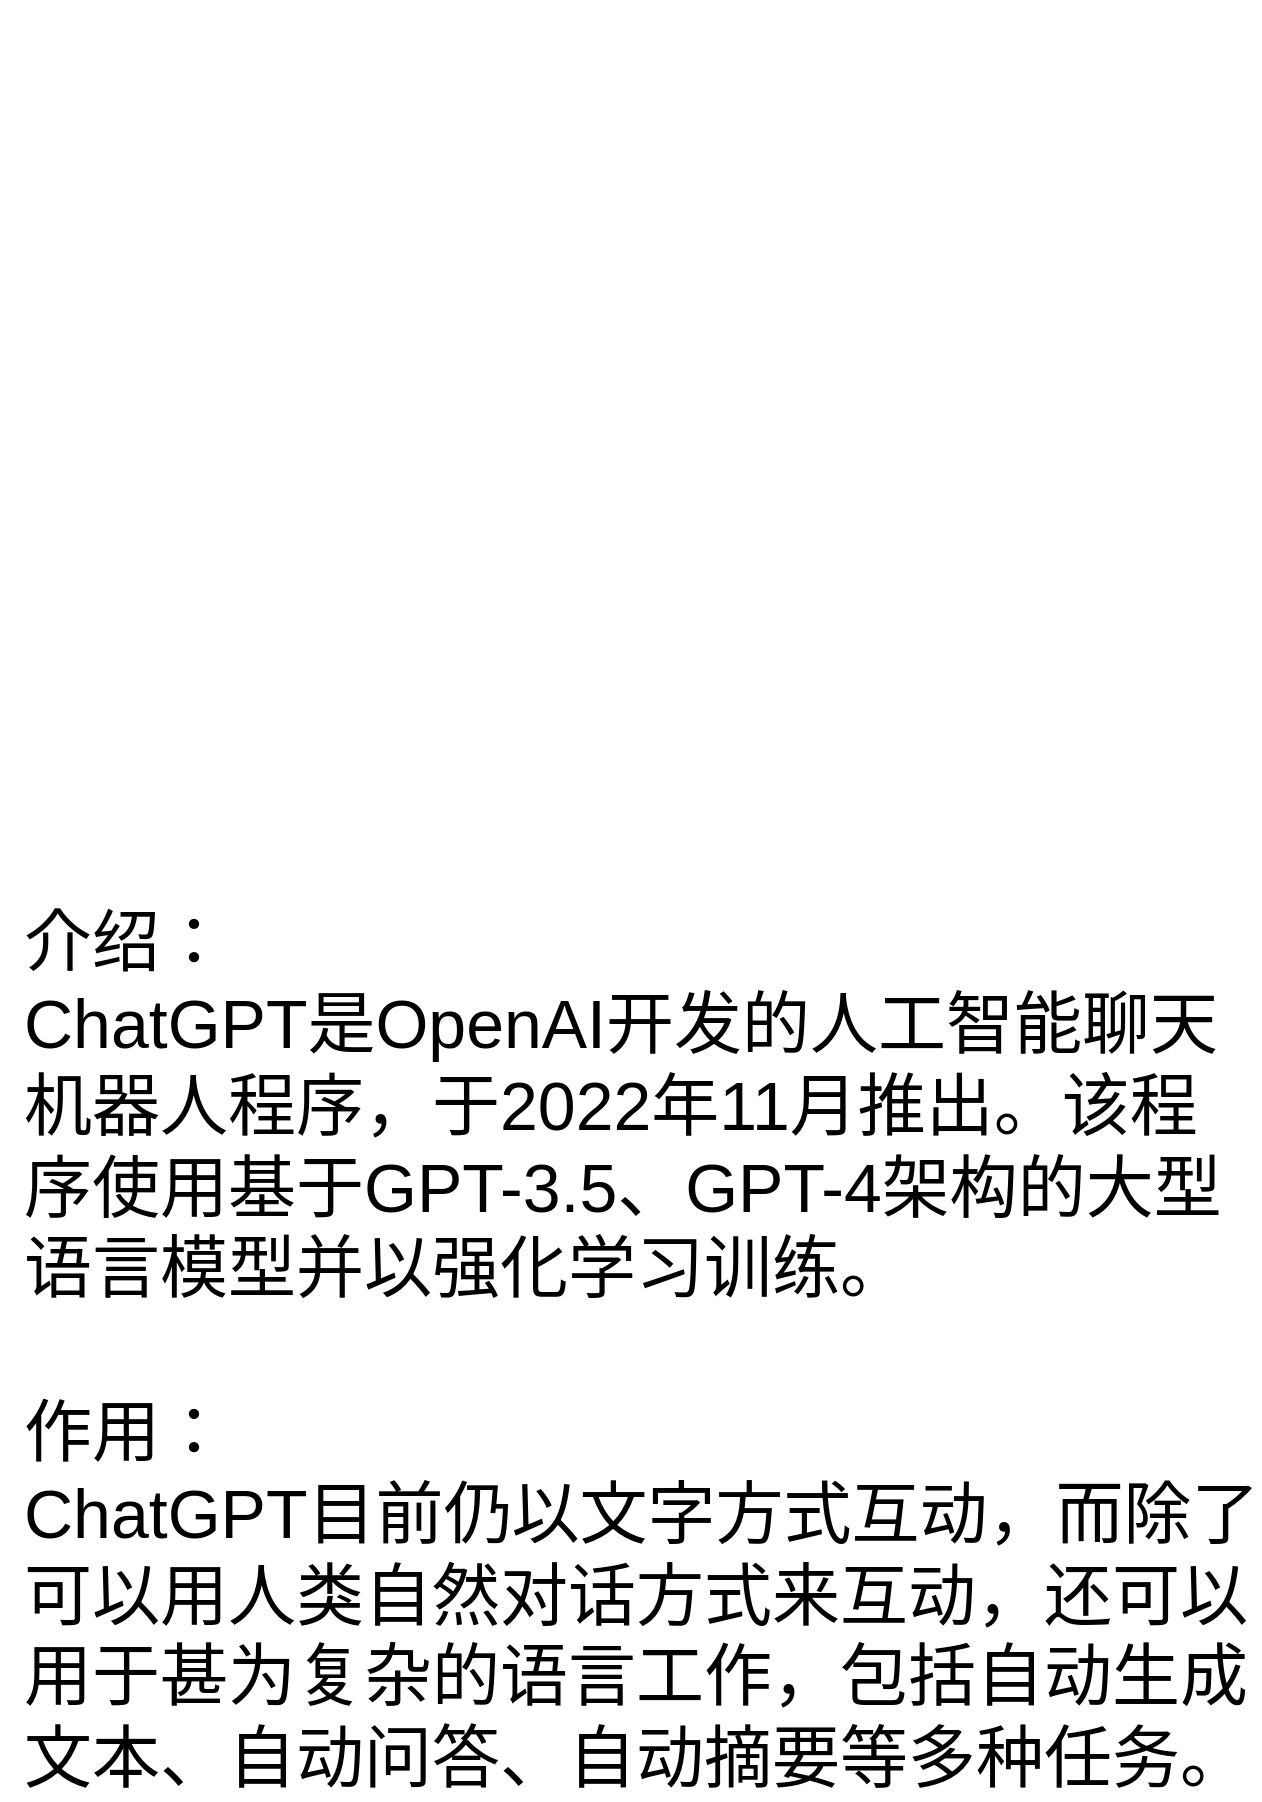 <mxfile version="21.6.6" type="github">
  <diagram name="第 1 页" id="xLccCOGR0xRDpFdZ9tEq">
    <mxGraphModel dx="2586" dy="1430" grid="1" gridSize="10" guides="1" tooltips="1" connect="1" arrows="1" fold="1" page="1" pageScale="1" pageWidth="827" pageHeight="1169" background="#FFFFFF" math="0" shadow="0">
      <root>
        <mxCell id="0" />
        <mxCell id="1" parent="0" />
        <mxCell id="tOzPQYHfWo46zYX24eFK-1" value="" style="shape=image;verticalLabelPosition=bottom;labelBackgroundColor=default;verticalAlign=top;aspect=fixed;imageAspect=0;image=https://uploads-ssl.webflow.com/5b105a0c66f2f636c7884a17/64063dbcad97bd421b437096_chatgpt.jpg;" vertex="1" parent="1">
          <mxGeometry x="99" y="110" width="630" height="383.25" as="geometry" />
        </mxCell>
        <mxCell id="tOzPQYHfWo46zYX24eFK-4" value="&lt;div style=&quot;border-color: var(--border-color); font-size: 34px;&quot;&gt;&lt;font style=&quot;font-size: 34px;&quot;&gt;介绍：&lt;/font&gt;&lt;/div&gt;&lt;div style=&quot;border-color: var(--border-color); font-size: 34px;&quot;&gt;&lt;font style=&quot;font-size: 34px;&quot;&gt;ChatGPT是OpenAI开发的人工智能聊天机器人程序，于2022年11月推出。该程序使用基于GPT-3.5、GPT-4架构的大型语言模型并以强化学习训练。&lt;/font&gt;&lt;/div&gt;&lt;div style=&quot;border-color: var(--border-color); font-size: 34px;&quot;&gt;&lt;span style=&quot;background-color: initial;&quot;&gt;&lt;br&gt;&lt;/span&gt;&lt;/div&gt;&lt;div style=&quot;border-color: var(--border-color); font-size: 34px;&quot;&gt;&lt;span style=&quot;background-color: initial;&quot;&gt;作用：&lt;/span&gt;&lt;/div&gt;&lt;div style=&quot;border-color: var(--border-color); font-size: 34px;&quot;&gt;&lt;span style=&quot;background-color: initial;&quot;&gt;ChatGPT目前仍以文字方式互动，而除了可以用人类自然对话方式来互动，&lt;/span&gt;&lt;span style=&quot;background-color: initial;&quot;&gt;还可以用于甚为复杂的语言工作，&lt;/span&gt;&lt;span style=&quot;background-color: initial;&quot;&gt;包括自动生成文本、自动问答、自动摘要等多种任务。&lt;/span&gt;&lt;/div&gt;" style="text;html=1;strokeColor=none;fillColor=none;align=left;verticalAlign=middle;whiteSpace=wrap;rounded=0;" vertex="1" parent="1">
          <mxGeometry x="109" y="560" width="620" height="450" as="geometry" />
        </mxCell>
      </root>
    </mxGraphModel>
  </diagram>
</mxfile>
